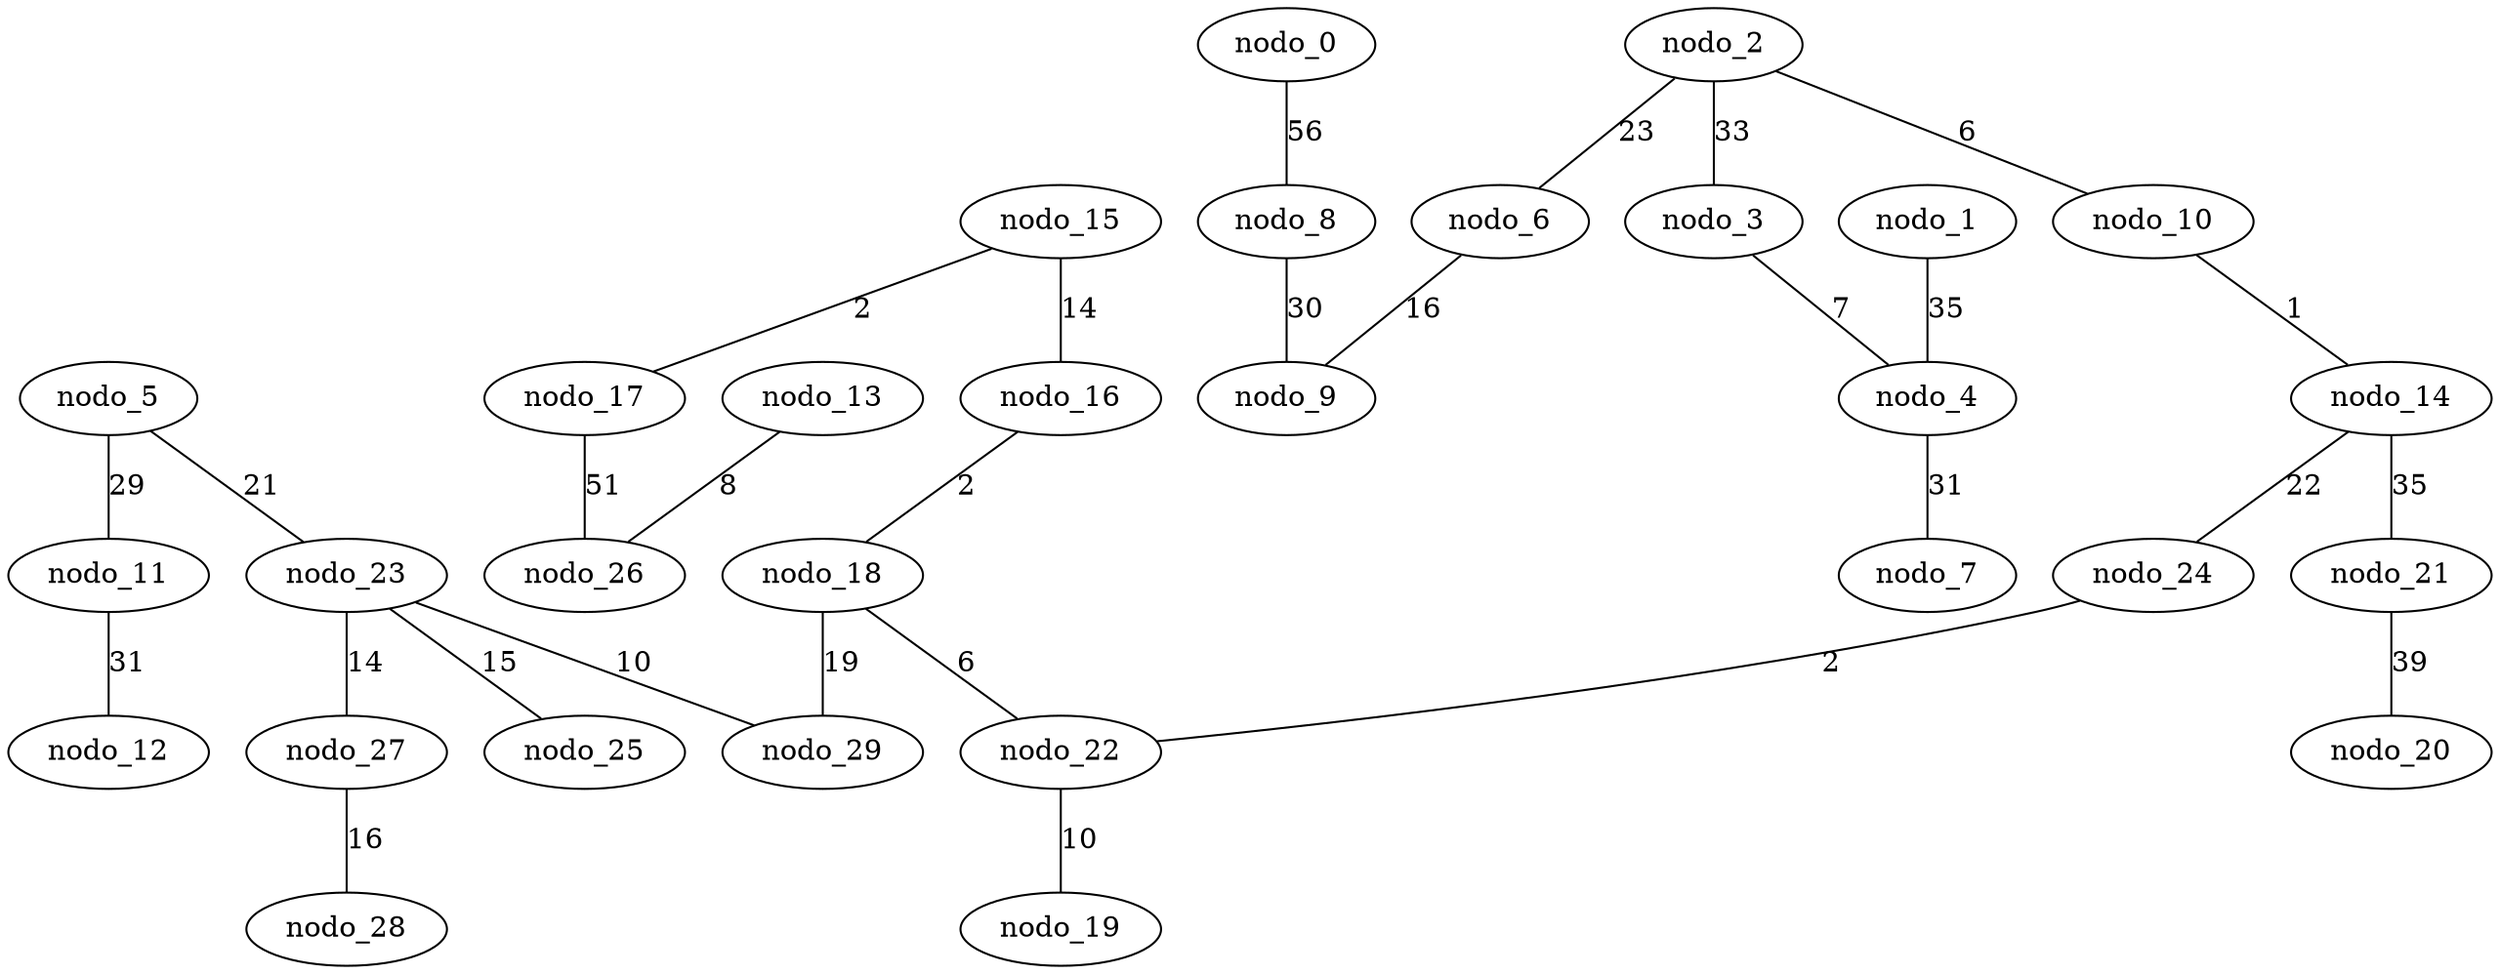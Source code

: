 graph gen_BarabasiAlbert_30_d_kruskal {
  nodo_24 -- nodo_22 [label=2 weight=2];
  nodo_10 -- nodo_14 [label=1 weight=1];
  nodo_13 -- nodo_26 [label=8 weight=8];
  nodo_16 -- nodo_18 [label=2 weight=2];
  nodo_14 -- nodo_21 [label=35 weight=35];
  nodo_18 -- nodo_29 [label=19 weight=19];
  nodo_5 -- nodo_23 [label=21 weight=21];
  nodo_2 -- nodo_10 [label=6 weight=6];
  nodo_18 -- nodo_22 [label=6 weight=6];
  nodo_14 -- nodo_24 [label=22 weight=22];
  nodo_23 -- nodo_25 [label=15 weight=15];
  nodo_23 -- nodo_27 [label=14 weight=14];
  nodo_27 -- nodo_28 [label=16 weight=16];
  nodo_23 -- nodo_29 [label=10 weight=10];
  nodo_22 -- nodo_19 [label=10 weight=10];
  nodo_2 -- nodo_3 [label=33 weight=33];
  nodo_1 -- nodo_4 [label=35 weight=35];
  nodo_21 -- nodo_20 [label=39 weight=39];
  nodo_3 -- nodo_4 [label=7 weight=7];
  nodo_2 -- nodo_6 [label=23 weight=23];
  nodo_0 -- nodo_8 [label=56 weight=56];
  nodo_11 -- nodo_12 [label=31 weight=31];
  nodo_15 -- nodo_16 [label=14 weight=14];
  nodo_4 -- nodo_7 [label=31 weight=31];
  nodo_15 -- nodo_17 [label=2 weight=2];
  nodo_6 -- nodo_9 [label=16 weight=16];
  nodo_17 -- nodo_26 [label=51 weight=51];
  nodo_8 -- nodo_9 [label=30 weight=30];
  nodo_5 -- nodo_11 [label=29 weight=29];
}